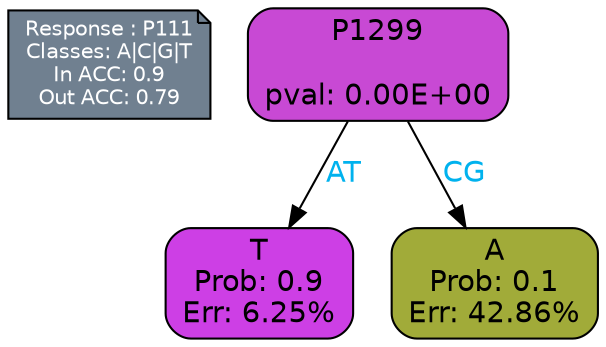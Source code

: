 digraph Tree {
node [shape=box, style="filled, rounded", color="black", fontname=helvetica] ;
graph [ranksep=equally, splines=polylines, bgcolor=transparent, dpi=600] ;
edge [fontname=helvetica] ;
LEGEND [label="Response : P111
Classes: A|C|G|T
In ACC: 0.9
Out ACC: 0.79
",shape=note,align=left,style=filled,fillcolor="slategray",fontcolor="white",fontsize=10];1 [label="P1299

pval: 0.00E+00", fillcolor="#c849d4"] ;
2 [label="T
Prob: 0.9
Err: 6.25%", fillcolor="#cd3fe5"] ;
3 [label="A
Prob: 0.1
Err: 42.86%", fillcolor="#a1ab39"] ;
1 -> 2 [label="AT",fontcolor=deepskyblue2] ;
1 -> 3 [label="CG",fontcolor=deepskyblue2] ;
{rank = same; 2;3;}{rank = same; LEGEND;1;}}